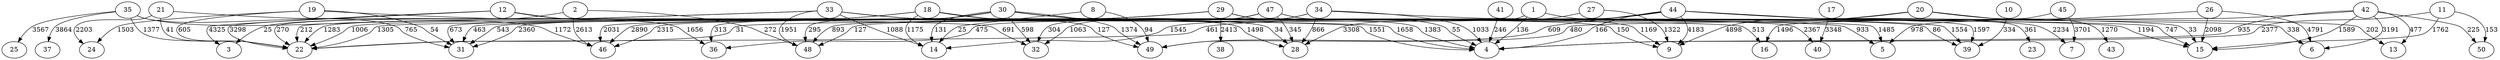strict digraph  {
	12 -> 3	 [label=4325];
	12 -> 36	 [label=1656];
	12 -> 22	 [label=3298];
	12 -> 4	 [label=1658];
	2 -> 22	 [label=270];
	2 -> 46	 [label=2613];
	2 -> 48	 [label=272];
	8 -> 14	 [label=25];
	8 -> 49	 [label=94];
	30 -> 36	 [label=313];
	30 -> 22	 [label=1006];
	30 -> 4	 [label=1383];
	30 -> 46	 [label=2031];
	30 -> 48	 [label=295];
	30 -> 14	 [label=131];
	30 -> 49	 [label=1374];
	30 -> 6	 [label=338];
	30 -> 32	 [label=598];
	30 -> 16	 [label=513];
	30 -> 31	 [label=463];
	30 -> 15	 [label=747];
	42 -> 4	 [label=935];
	42 -> 49	 [label=480];
	42 -> 6	 [label=3191];
	42 -> 15	 [label=1589];
	42 -> 50	 [label=225];
	42 -> 13	 [label=477];
	18 -> 22	 [label=1283];
	18 -> 14	 [label=1175];
	18 -> 49	 [label=127];
	18 -> 31	 [label=673];
	18 -> 9	 [label=150];
	18 -> 28	 [label=34];
	33 -> 3	 [label=25];
	33 -> 22	 [label=212];
	33 -> 48	 [label=1951];
	33 -> 14	 [label=1088];
	33 -> 15	 [label=1194];
	33 -> 28	 [label=1498];
	19 -> 22	 [label=605];
	19 -> 32	 [label=691];
	19 -> 31	 [label=54];
	19 -> 24	 [label=1503];
	45 -> 16	 [label=1496];
	45 -> 7	 [label=3701];
	20 -> 22	 [label=461];
	20 -> 13	 [label=202];
	20 -> 43	 [label=1270];
	20 -> 9	 [label=4898];
	1 -> 4	 [label=136];
	1 -> 48	 [label=127];
	1 -> 39	 [label=1554];
	10 -> 39	 [label=334];
	21 -> 22	 [label=41];
	21 -> 4	 [label=1551];
	21 -> 24	 [label=2203];
	29 -> 22	 [label=1305];
	29 -> 4	 [label=55];
	29 -> 46	 [label=2890];
	29 -> 31	 [label=543];
	29 -> 9	 [label=1169];
	29 -> 38	 [label=2413];
	29 -> 5	 [label=933];
	47 -> 46	 [label=2315];
	47 -> 32	 [label=304];
	47 -> 31	 [label=2360];
	47 -> 28	 [label=345];
	47 -> 39	 [label=86];
	47 -> 40	 [label=2367];
	34 -> 4	 [label=1033];
	34 -> 48	 [label=893];
	34 -> 32	 [label=1063];
	34 -> 28	 [label=866];
	34 -> 5	 [label=1485];
	26 -> 6	 [label=4791];
	26 -> 15	 [label=2098];
	26 -> 5	 [label=978];
	44 -> 23	 [label=361];
	44 -> 36	 [label=475];
	44 -> 22	 [label=31];
	44 -> 4	 [label=166];
	44 -> 14	 [label=1545];
	44 -> 49	 [label=609];
	44 -> 15	 [label=33];
	44 -> 9	 [label=4183];
	44 -> 39	 [label=1597];
	44 -> 7	 [label=2234];
	35 -> 22	 [label=1377];
	35 -> 46	 [label=1172];
	35 -> 31	 [label=765];
	35 -> 25	 [label=3567];
	35 -> 37	 [label=3864];
	17 -> 40	 [label=3348];
	41 -> 4	 [label=246];
	11 -> 4	 [label=2377];
	11 -> 15	 [label=1762];
	11 -> 50	 [label=153];
	27 -> 9	 [label=1322];
	27 -> 28	 [label=3308];
}
